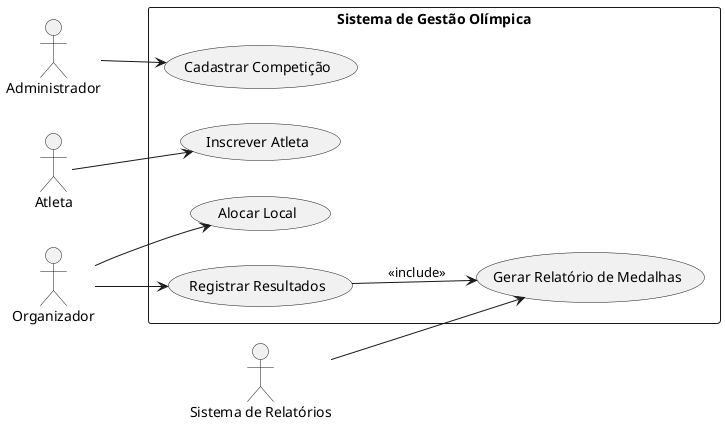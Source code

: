 @startuml
left to right direction
actor "Administrador" as Admin
actor "Atleta"
actor "Organizador"
actor "Sistema de Relatórios" as Relatorio

rectangle "Sistema de Gestão Olímpica" {
    usecase "Cadastrar Competição" as UC1
    usecase "Inscrever Atleta" as UC2
    usecase "Alocar Local" as UC3
    usecase "Registrar Resultados" as UC4
    usecase "Gerar Relatório de Medalhas" as UC5

    Admin --> UC1
    Atleta --> UC2
    Organizador --> UC3
    Organizador --> UC4
    Relatorio --> UC5

    UC4 --> UC5 : <<include>>
}

@enduml